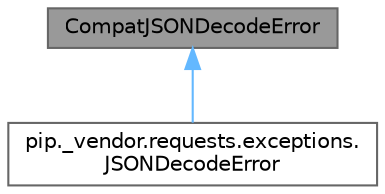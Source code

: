 digraph "CompatJSONDecodeError"
{
 // LATEX_PDF_SIZE
  bgcolor="transparent";
  edge [fontname=Helvetica,fontsize=10,labelfontname=Helvetica,labelfontsize=10];
  node [fontname=Helvetica,fontsize=10,shape=box,height=0.2,width=0.4];
  Node1 [id="Node000001",label="CompatJSONDecodeError",height=0.2,width=0.4,color="gray40", fillcolor="grey60", style="filled", fontcolor="black",tooltip=" "];
  Node1 -> Node2 [id="edge1_Node000001_Node000002",dir="back",color="steelblue1",style="solid",tooltip=" "];
  Node2 [id="Node000002",label="pip._vendor.requests.exceptions.\lJSONDecodeError",height=0.2,width=0.4,color="gray40", fillcolor="white", style="filled",URL="$d8/d03/classpip_1_1__vendor_1_1requests_1_1exceptions_1_1JSONDecodeError.html",tooltip=" "];
}
